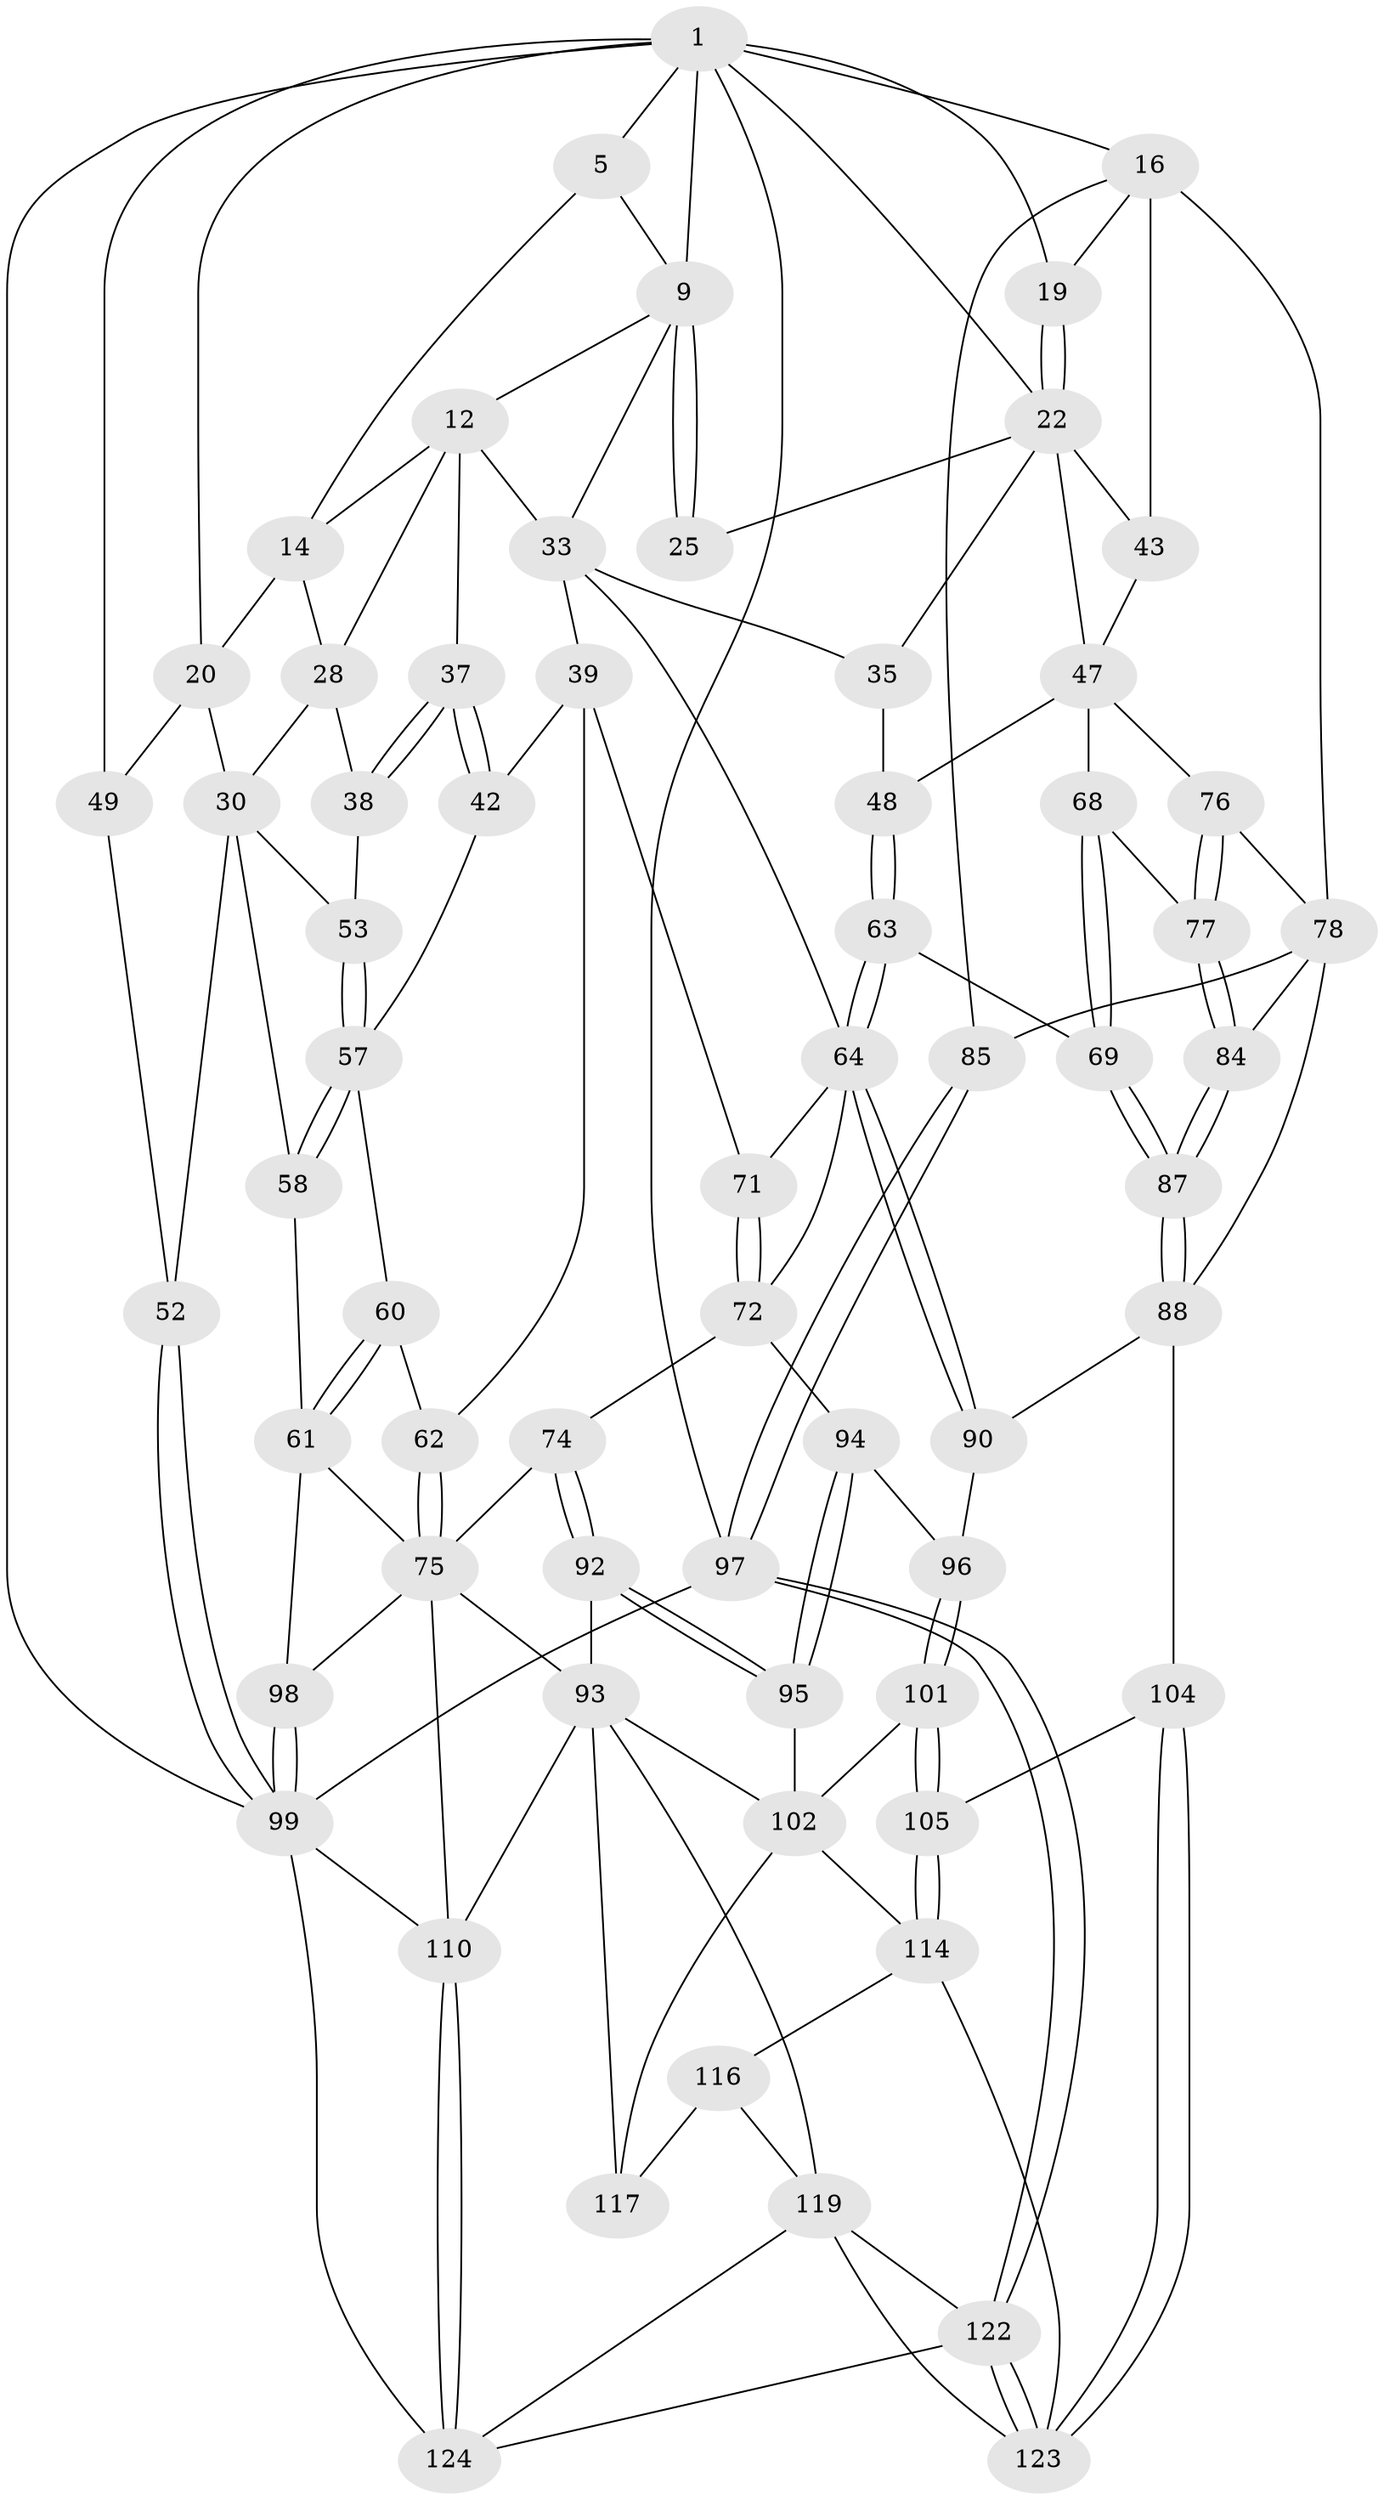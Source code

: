 // original degree distribution, {3: 0.015384615384615385, 6: 0.2153846153846154, 4: 0.23076923076923078, 5: 0.5384615384615384}
// Generated by graph-tools (version 1.1) at 2025/16/03/09/25 04:16:55]
// undirected, 65 vertices, 154 edges
graph export_dot {
graph [start="1"]
  node [color=gray90,style=filled];
  1 [pos="+0.8355869352053599+0",super="+2+7"];
  5 [pos="+0.2835691632262624+0",super="+6"];
  9 [pos="+0.6919380121058688+0.1254279208274742",super="+10"];
  12 [pos="+0.43864287988768713+0.16666228257050664",super="+13"];
  14 [pos="+0.41074896862537175+0.16080466330992804",super="+24+15"];
  16 [pos="+1+0.03603066763341102",super="+17+55"];
  19 [pos="+0.9094854763239882+0.1818768964729184"];
  20 [pos="+0.15163553414022904+0.10703225328986743",super="+31+21"];
  22 [pos="+0.8739788381142585+0.20410089557918815",super="+23+46"];
  25 [pos="+0.6902533516857642+0.14517145825908687"];
  28 [pos="+0.253088997461034+0.2329007381043794",super="+29"];
  30 [pos="+0.10642552816864406+0.18273919011735915",super="+50"];
  33 [pos="+0.5866710268348317+0.24685194585095246",super="+34+36"];
  35 [pos="+0.6971155039839417+0.3474729575188283"];
  37 [pos="+0.3448729735355519+0.3458593479391991"];
  38 [pos="+0.22369781021788163+0.3107337733503825"];
  39 [pos="+0.4938522019239777+0.36567826503320194",super="+40"];
  42 [pos="+0.3477061624378409+0.3585605677021431"];
  43 [pos="+0.9460679575047873+0.3205167833793742",super="+44"];
  47 [pos="+0.728355566887136+0.36646637982379776",super="+67"];
  48 [pos="+0.7096483567821824+0.3565438117598806"];
  49 [pos="+0+0.1712481982294868"];
  52 [pos="+0+0.49565238282787316"];
  53 [pos="+0.14688714416806004+0.361555240111901"];
  57 [pos="+0.14506817028288932+0.37483670473211966",super="+59"];
  58 [pos="+0.08147097940918045+0.49502590874919955"];
  60 [pos="+0.22441894448974967+0.496070877503663"];
  61 [pos="+0.1422940949821232+0.5343660297441659",super="+81"];
  62 [pos="+0.35676860258925974+0.5098182397326373"];
  63 [pos="+0.6905220554410195+0.5469333131390146"];
  64 [pos="+0.6206955651050663+0.5716751874735733",super="+65"];
  68 [pos="+0.7466965935914084+0.5281746372150689"];
  69 [pos="+0.6984453965193798+0.5461460712176902"];
  71 [pos="+0.4777010441542844+0.46289031139560266"];
  72 [pos="+0.4468460120927488+0.5442007141677099",super="+73"];
  74 [pos="+0.40329773135983255+0.5595093130813288"];
  75 [pos="+0.3685501983607695+0.531279682749786",super="+79"];
  76 [pos="+0.8403949881711266+0.5023905145965357"];
  77 [pos="+0.7968458364476827+0.5526079432675927"];
  78 [pos="+0.9222795941199778+0.525262643277889",super="+82"];
  84 [pos="+0.8039254529075155+0.5693665742147069"];
  85 [pos="+1+0.8703985397550876"];
  87 [pos="+0.7603253890177722+0.6208824835240038"];
  88 [pos="+0.7327603207260457+0.7637636621160238",super="+89"];
  90 [pos="+0.6147266048634018+0.6219663240633297"];
  92 [pos="+0.3328587458049346+0.6241924578554662"];
  93 [pos="+0.24092762762557965+0.6417147962527975",super="+107"];
  94 [pos="+0.42548473957906563+0.5762398027183482"];
  95 [pos="+0.40045515611390015+0.7000191460192547"];
  96 [pos="+0.5397329229843858+0.6571009767023824"];
  97 [pos="+1+1"];
  98 [pos="+0.07879508496383268+0.7011602624836504"];
  99 [pos="+0+0.731864879283515",super="+112"];
  101 [pos="+0.4998882049815165+0.7191080997068822"];
  102 [pos="+0.4600476719635352+0.7218669271076454",super="+103"];
  104 [pos="+0.7296538869065543+0.7659859337368488"];
  105 [pos="+0.5494721624313105+0.8068954395217177"];
  110 [pos="+0.1801116782176869+0.8141489518678527",super="+111"];
  114 [pos="+0.5241616853359258+0.854413904806171",super="+115"];
  116 [pos="+0.43776751117631346+0.8514714530644434"];
  117 [pos="+0.42016017778216186+0.8462801934575346"];
  119 [pos="+0.3363859455356351+0.9108117637290154",super="+120+127"];
  122 [pos="+0.9217224618559627+1",super="+130"];
  123 [pos="+0.7296994898948574+0.936073939417174",super="+128"];
  124 [pos="+0.3104445688009192+0.946298385270326",super="+125"];
  1 -- 16;
  1 -- 97;
  1 -- 49;
  1 -- 5;
  1 -- 20;
  1 -- 19;
  1 -- 9;
  1 -- 22;
  1 -- 99;
  5 -- 14;
  5 -- 9;
  9 -- 25 [weight=2];
  9 -- 25;
  9 -- 33;
  9 -- 12;
  12 -- 37;
  12 -- 28;
  12 -- 14;
  12 -- 33;
  14 -- 28;
  14 -- 20 [weight=2];
  16 -- 43 [weight=3];
  16 -- 19;
  16 -- 85;
  16 -- 78;
  19 -- 22;
  19 -- 22;
  20 -- 49;
  20 -- 30;
  22 -- 25;
  22 -- 35;
  22 -- 43;
  22 -- 47;
  28 -- 38;
  28 -- 30;
  30 -- 58;
  30 -- 52;
  30 -- 53;
  33 -- 39 [weight=2];
  33 -- 64;
  33 -- 35;
  35 -- 48;
  37 -- 38;
  37 -- 38;
  37 -- 42;
  37 -- 42;
  38 -- 53;
  39 -- 42;
  39 -- 71;
  39 -- 62;
  42 -- 57;
  43 -- 47;
  47 -- 48;
  47 -- 68;
  47 -- 76;
  48 -- 63;
  48 -- 63;
  49 -- 52;
  52 -- 99;
  52 -- 99;
  53 -- 57;
  53 -- 57;
  57 -- 58;
  57 -- 58;
  57 -- 60;
  58 -- 61;
  60 -- 61;
  60 -- 61;
  60 -- 62;
  61 -- 98;
  61 -- 75;
  62 -- 75;
  62 -- 75;
  63 -- 64;
  63 -- 64;
  63 -- 69;
  64 -- 90;
  64 -- 90;
  64 -- 72;
  64 -- 71;
  68 -- 69;
  68 -- 69;
  68 -- 77;
  69 -- 87;
  69 -- 87;
  71 -- 72;
  71 -- 72;
  72 -- 74;
  72 -- 94;
  74 -- 75;
  74 -- 92;
  74 -- 92;
  75 -- 98;
  75 -- 93;
  75 -- 110;
  76 -- 77;
  76 -- 77;
  76 -- 78;
  77 -- 84;
  77 -- 84;
  78 -- 88;
  78 -- 84;
  78 -- 85;
  84 -- 87;
  84 -- 87;
  85 -- 97;
  85 -- 97;
  87 -- 88;
  87 -- 88;
  88 -- 90;
  88 -- 104;
  90 -- 96;
  92 -- 93;
  92 -- 95;
  92 -- 95;
  93 -- 117;
  93 -- 102;
  93 -- 119 [weight=2];
  93 -- 110;
  94 -- 95;
  94 -- 95;
  94 -- 96;
  95 -- 102;
  96 -- 101;
  96 -- 101;
  97 -- 122;
  97 -- 122;
  97 -- 99;
  98 -- 99;
  98 -- 99;
  99 -- 110;
  99 -- 124;
  101 -- 102;
  101 -- 105;
  101 -- 105;
  102 -- 117;
  102 -- 114;
  104 -- 105;
  104 -- 123;
  104 -- 123;
  105 -- 114;
  105 -- 114;
  110 -- 124;
  110 -- 124;
  114 -- 123;
  114 -- 116;
  116 -- 117;
  116 -- 119;
  119 -- 124;
  119 -- 122;
  119 -- 123;
  122 -- 123;
  122 -- 123;
  122 -- 124;
}
